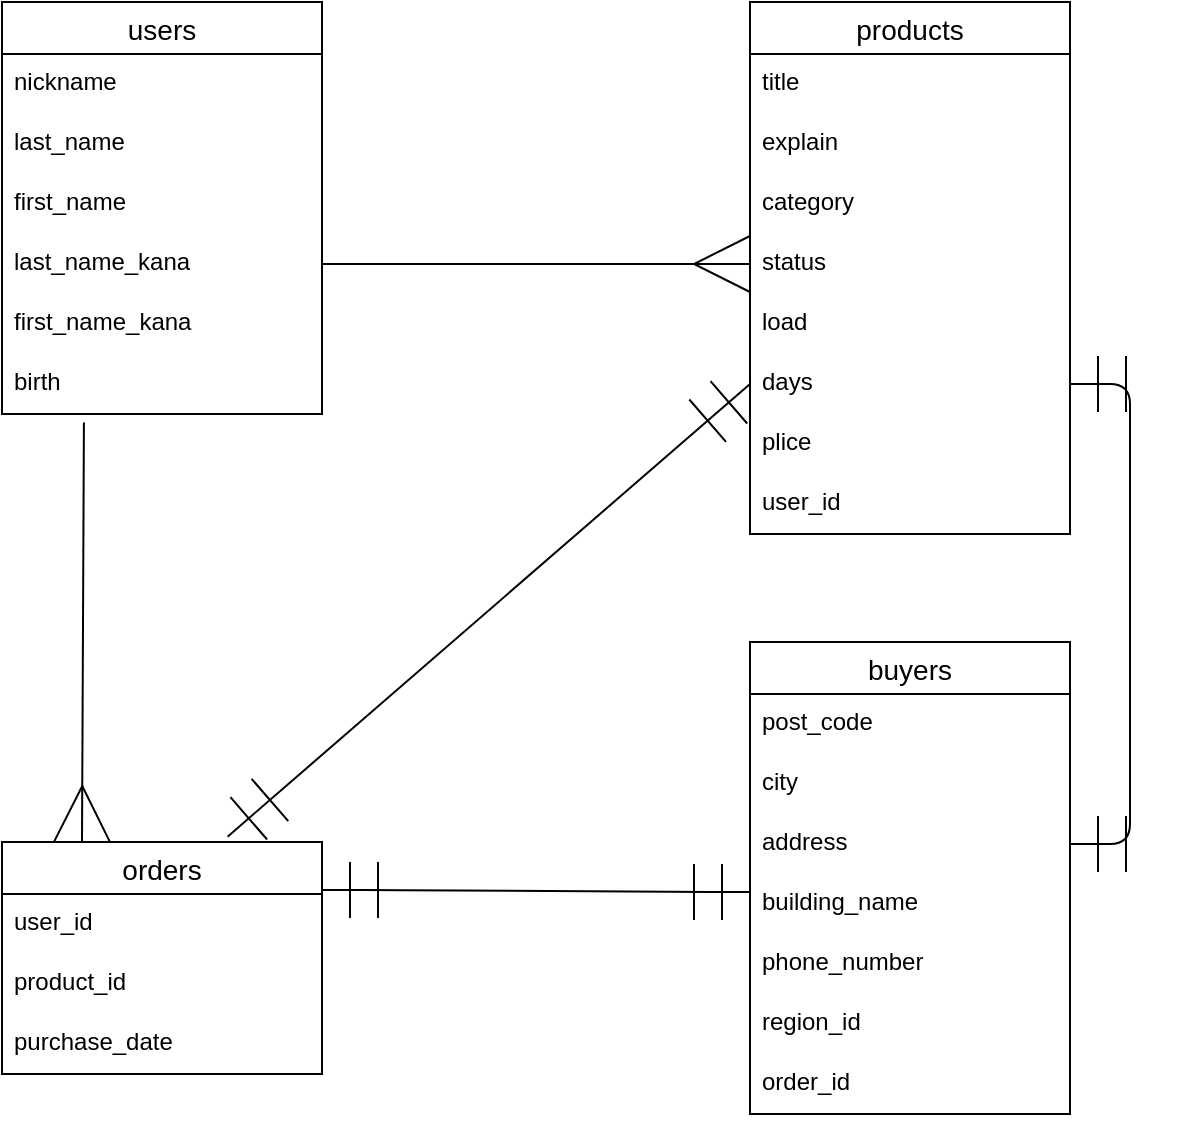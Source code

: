 <mxfile>
    <diagram id="KnnEgJId62cbDs5A97el" name="ページ1">
        <mxGraphModel dx="779" dy="565" grid="1" gridSize="10" guides="1" tooltips="1" connect="1" arrows="1" fold="1" page="1" pageScale="1" pageWidth="827" pageHeight="1169" math="0" shadow="0">
            <root>
                <mxCell id="0"/>
                <mxCell id="1" parent="0"/>
                <mxCell id="SVZWktbyEkinA71MObhV-14" value="users" style="swimlane;fontStyle=0;childLayout=stackLayout;horizontal=1;startSize=26;horizontalStack=0;resizeParent=1;resizeParentMax=0;resizeLast=0;collapsible=1;marginBottom=0;align=center;fontSize=14;" vertex="1" parent="1">
                    <mxGeometry x="40" y="40" width="160" height="206" as="geometry"/>
                </mxCell>
                <mxCell id="SVZWktbyEkinA71MObhV-21" value="nickname" style="text;strokeColor=none;fillColor=none;spacingLeft=4;spacingRight=4;overflow=hidden;rotatable=0;points=[[0,0.5],[1,0.5]];portConstraint=eastwest;fontSize=12;" vertex="1" parent="SVZWktbyEkinA71MObhV-14">
                    <mxGeometry y="26" width="160" height="30" as="geometry"/>
                </mxCell>
                <mxCell id="SVZWktbyEkinA71MObhV-15" value="last_name" style="text;strokeColor=none;fillColor=none;spacingLeft=4;spacingRight=4;overflow=hidden;rotatable=0;points=[[0,0.5],[1,0.5]];portConstraint=eastwest;fontSize=12;" vertex="1" parent="SVZWktbyEkinA71MObhV-14">
                    <mxGeometry y="56" width="160" height="30" as="geometry"/>
                </mxCell>
                <mxCell id="SVZWktbyEkinA71MObhV-16" value="first_name" style="text;strokeColor=none;fillColor=none;spacingLeft=4;spacingRight=4;overflow=hidden;rotatable=0;points=[[0,0.5],[1,0.5]];portConstraint=eastwest;fontSize=12;" vertex="1" parent="SVZWktbyEkinA71MObhV-14">
                    <mxGeometry y="86" width="160" height="30" as="geometry"/>
                </mxCell>
                <mxCell id="SVZWktbyEkinA71MObhV-17" value="last_name_kana" style="text;strokeColor=none;fillColor=none;spacingLeft=4;spacingRight=4;overflow=hidden;rotatable=0;points=[[0,0.5],[1,0.5]];portConstraint=eastwest;fontSize=12;" vertex="1" parent="SVZWktbyEkinA71MObhV-14">
                    <mxGeometry y="116" width="160" height="30" as="geometry"/>
                </mxCell>
                <mxCell id="SVZWktbyEkinA71MObhV-19" value="first_name_kana" style="text;strokeColor=none;fillColor=none;spacingLeft=4;spacingRight=4;overflow=hidden;rotatable=0;points=[[0,0.5],[1,0.5]];portConstraint=eastwest;fontSize=12;" vertex="1" parent="SVZWktbyEkinA71MObhV-14">
                    <mxGeometry y="146" width="160" height="30" as="geometry"/>
                </mxCell>
                <mxCell id="SVZWktbyEkinA71MObhV-20" value="birth" style="text;strokeColor=none;fillColor=none;spacingLeft=4;spacingRight=4;overflow=hidden;rotatable=0;points=[[0,0.5],[1,0.5]];portConstraint=eastwest;fontSize=12;" vertex="1" parent="SVZWktbyEkinA71MObhV-14">
                    <mxGeometry y="176" width="160" height="30" as="geometry"/>
                </mxCell>
                <mxCell id="SVZWktbyEkinA71MObhV-22" value="products" style="swimlane;fontStyle=0;childLayout=stackLayout;horizontal=1;startSize=26;horizontalStack=0;resizeParent=1;resizeParentMax=0;resizeLast=0;collapsible=1;marginBottom=0;align=center;fontSize=14;" vertex="1" parent="1">
                    <mxGeometry x="414" y="40" width="160" height="266" as="geometry"/>
                </mxCell>
                <mxCell id="SVZWktbyEkinA71MObhV-23" value="title" style="text;strokeColor=none;fillColor=none;spacingLeft=4;spacingRight=4;overflow=hidden;rotatable=0;points=[[0,0.5],[1,0.5]];portConstraint=eastwest;fontSize=12;" vertex="1" parent="SVZWktbyEkinA71MObhV-22">
                    <mxGeometry y="26" width="160" height="30" as="geometry"/>
                </mxCell>
                <mxCell id="SVZWktbyEkinA71MObhV-24" value="explain" style="text;strokeColor=none;fillColor=none;spacingLeft=4;spacingRight=4;overflow=hidden;rotatable=0;points=[[0,0.5],[1,0.5]];portConstraint=eastwest;fontSize=12;" vertex="1" parent="SVZWktbyEkinA71MObhV-22">
                    <mxGeometry y="56" width="160" height="30" as="geometry"/>
                </mxCell>
                <mxCell id="SVZWktbyEkinA71MObhV-27" value="category" style="text;strokeColor=none;fillColor=none;spacingLeft=4;spacingRight=4;overflow=hidden;rotatable=0;points=[[0,0.5],[1,0.5]];portConstraint=eastwest;fontSize=12;" vertex="1" parent="SVZWktbyEkinA71MObhV-22">
                    <mxGeometry y="86" width="160" height="30" as="geometry"/>
                </mxCell>
                <mxCell id="SVZWktbyEkinA71MObhV-28" value="status" style="text;strokeColor=none;fillColor=none;spacingLeft=4;spacingRight=4;overflow=hidden;rotatable=0;points=[[0,0.5],[1,0.5]];portConstraint=eastwest;fontSize=12;" vertex="1" parent="SVZWktbyEkinA71MObhV-22">
                    <mxGeometry y="116" width="160" height="30" as="geometry"/>
                </mxCell>
                <mxCell id="SVZWktbyEkinA71MObhV-29" value="load" style="text;strokeColor=none;fillColor=none;spacingLeft=4;spacingRight=4;overflow=hidden;rotatable=0;points=[[0,0.5],[1,0.5]];portConstraint=eastwest;fontSize=12;" vertex="1" parent="SVZWktbyEkinA71MObhV-22">
                    <mxGeometry y="146" width="160" height="30" as="geometry"/>
                </mxCell>
                <mxCell id="SVZWktbyEkinA71MObhV-30" value="days" style="text;strokeColor=none;fillColor=none;spacingLeft=4;spacingRight=4;overflow=hidden;rotatable=0;points=[[0,0.5],[1,0.5]];portConstraint=eastwest;fontSize=12;" vertex="1" parent="SVZWktbyEkinA71MObhV-22">
                    <mxGeometry y="176" width="160" height="30" as="geometry"/>
                </mxCell>
                <mxCell id="SVZWktbyEkinA71MObhV-31" value="plice" style="text;strokeColor=none;fillColor=none;spacingLeft=4;spacingRight=4;overflow=hidden;rotatable=0;points=[[0,0.5],[1,0.5]];portConstraint=eastwest;fontSize=12;" vertex="1" parent="SVZWktbyEkinA71MObhV-22">
                    <mxGeometry y="206" width="160" height="30" as="geometry"/>
                </mxCell>
                <mxCell id="SVZWktbyEkinA71MObhV-25" value="user_id" style="text;strokeColor=none;fillColor=none;spacingLeft=4;spacingRight=4;overflow=hidden;rotatable=0;points=[[0,0.5],[1,0.5]];portConstraint=eastwest;fontSize=12;" vertex="1" parent="SVZWktbyEkinA71MObhV-22">
                    <mxGeometry y="236" width="160" height="30" as="geometry"/>
                </mxCell>
                <mxCell id="SVZWktbyEkinA71MObhV-32" value="orders" style="swimlane;fontStyle=0;childLayout=stackLayout;horizontal=1;startSize=26;horizontalStack=0;resizeParent=1;resizeParentMax=0;resizeLast=0;collapsible=1;marginBottom=0;align=center;fontSize=14;" vertex="1" parent="1">
                    <mxGeometry x="40" y="460" width="160" height="116" as="geometry"/>
                </mxCell>
                <mxCell id="SVZWktbyEkinA71MObhV-33" value="user_id" style="text;strokeColor=none;fillColor=none;spacingLeft=4;spacingRight=4;overflow=hidden;rotatable=0;points=[[0,0.5],[1,0.5]];portConstraint=eastwest;fontSize=12;" vertex="1" parent="SVZWktbyEkinA71MObhV-32">
                    <mxGeometry y="26" width="160" height="30" as="geometry"/>
                </mxCell>
                <mxCell id="SVZWktbyEkinA71MObhV-34" value="product_id" style="text;strokeColor=none;fillColor=none;spacingLeft=4;spacingRight=4;overflow=hidden;rotatable=0;points=[[0,0.5],[1,0.5]];portConstraint=eastwest;fontSize=12;" vertex="1" parent="SVZWktbyEkinA71MObhV-32">
                    <mxGeometry y="56" width="160" height="30" as="geometry"/>
                </mxCell>
                <mxCell id="SVZWktbyEkinA71MObhV-35" value="purchase_date" style="text;strokeColor=none;fillColor=none;spacingLeft=4;spacingRight=4;overflow=hidden;rotatable=0;points=[[0,0.5],[1,0.5]];portConstraint=eastwest;fontSize=12;" vertex="1" parent="SVZWktbyEkinA71MObhV-32">
                    <mxGeometry y="86" width="160" height="30" as="geometry"/>
                </mxCell>
                <mxCell id="SVZWktbyEkinA71MObhV-36" value="buyers" style="swimlane;fontStyle=0;childLayout=stackLayout;horizontal=1;startSize=26;horizontalStack=0;resizeParent=1;resizeParentMax=0;resizeLast=0;collapsible=1;marginBottom=0;align=center;fontSize=14;" vertex="1" parent="1">
                    <mxGeometry x="414" y="360" width="160" height="236" as="geometry"/>
                </mxCell>
                <mxCell id="SVZWktbyEkinA71MObhV-37" value="post_code" style="text;strokeColor=none;fillColor=none;spacingLeft=4;spacingRight=4;overflow=hidden;rotatable=0;points=[[0,0.5],[1,0.5]];portConstraint=eastwest;fontSize=12;" vertex="1" parent="SVZWktbyEkinA71MObhV-36">
                    <mxGeometry y="26" width="160" height="30" as="geometry"/>
                </mxCell>
                <mxCell id="SVZWktbyEkinA71MObhV-38" value="city" style="text;strokeColor=none;fillColor=none;spacingLeft=4;spacingRight=4;overflow=hidden;rotatable=0;points=[[0,0.5],[1,0.5]];portConstraint=eastwest;fontSize=12;" vertex="1" parent="SVZWktbyEkinA71MObhV-36">
                    <mxGeometry y="56" width="160" height="30" as="geometry"/>
                </mxCell>
                <mxCell id="SVZWktbyEkinA71MObhV-41" value="address" style="text;strokeColor=none;fillColor=none;spacingLeft=4;spacingRight=4;overflow=hidden;rotatable=0;points=[[0,0.5],[1,0.5]];portConstraint=eastwest;fontSize=12;" vertex="1" parent="SVZWktbyEkinA71MObhV-36">
                    <mxGeometry y="86" width="160" height="30" as="geometry"/>
                </mxCell>
                <mxCell id="SVZWktbyEkinA71MObhV-42" value="building_name" style="text;strokeColor=none;fillColor=none;spacingLeft=4;spacingRight=4;overflow=hidden;rotatable=0;points=[[0,0.5],[1,0.5]];portConstraint=eastwest;fontSize=12;" vertex="1" parent="SVZWktbyEkinA71MObhV-36">
                    <mxGeometry y="116" width="160" height="30" as="geometry"/>
                </mxCell>
                <mxCell id="SVZWktbyEkinA71MObhV-40" value="phone_number" style="text;strokeColor=none;fillColor=none;spacingLeft=4;spacingRight=4;overflow=hidden;rotatable=0;points=[[0,0.5],[1,0.5]];portConstraint=eastwest;fontSize=12;" vertex="1" parent="SVZWktbyEkinA71MObhV-36">
                    <mxGeometry y="146" width="160" height="30" as="geometry"/>
                </mxCell>
                <mxCell id="SVZWktbyEkinA71MObhV-43" value="region_id" style="text;strokeColor=none;fillColor=none;spacingLeft=4;spacingRight=4;overflow=hidden;rotatable=0;points=[[0,0.5],[1,0.5]];portConstraint=eastwest;fontSize=12;" vertex="1" parent="SVZWktbyEkinA71MObhV-36">
                    <mxGeometry y="176" width="160" height="30" as="geometry"/>
                </mxCell>
                <mxCell id="SVZWktbyEkinA71MObhV-39" value="order_id" style="text;strokeColor=none;fillColor=none;spacingLeft=4;spacingRight=4;overflow=hidden;rotatable=0;points=[[0,0.5],[1,0.5]];portConstraint=eastwest;fontSize=12;" vertex="1" parent="SVZWktbyEkinA71MObhV-36">
                    <mxGeometry y="206" width="160" height="30" as="geometry"/>
                </mxCell>
                <mxCell id="SVZWktbyEkinA71MObhV-55" value="" style="edgeStyle=entityRelationEdgeStyle;fontSize=12;html=1;endArrow=ERmandOne;startArrow=ERmandOne;strokeWidth=1;endSize=26;jumpSize=0;entryX=0;entryY=0.5;entryDx=0;entryDy=0;startSize=26;" edge="1" parent="1">
                    <mxGeometry width="100" height="100" relative="1" as="geometry">
                        <mxPoint x="200" y="484" as="sourcePoint"/>
                        <mxPoint x="414" y="485" as="targetPoint"/>
                    </mxGeometry>
                </mxCell>
                <mxCell id="SVZWktbyEkinA71MObhV-56" value="" style="edgeStyle=entityRelationEdgeStyle;fontSize=12;html=1;endArrow=ERmandOne;startArrow=ERmandOne;strokeWidth=1;startSize=26;endSize=26;jumpStyle=line;jumpSize=1;exitX=1;exitY=0.5;exitDx=0;exitDy=0;entryX=1;entryY=0.5;entryDx=0;entryDy=0;" edge="1" parent="1" source="SVZWktbyEkinA71MObhV-41" target="SVZWktbyEkinA71MObhV-30">
                    <mxGeometry width="100" height="100" relative="1" as="geometry">
                        <mxPoint x="320" y="390" as="sourcePoint"/>
                        <mxPoint x="470" y="310" as="targetPoint"/>
                    </mxGeometry>
                </mxCell>
                <mxCell id="SVZWktbyEkinA71MObhV-60" style="edgeStyle=none;jumpStyle=line;jumpSize=1;html=1;exitX=1;exitY=0.5;exitDx=0;exitDy=0;strokeWidth=1;endArrow=ERmany;endFill=0;startSize=26;endSize=26;" edge="1" parent="1" source="SVZWktbyEkinA71MObhV-17" target="SVZWktbyEkinA71MObhV-28">
                    <mxGeometry relative="1" as="geometry"/>
                </mxCell>
                <mxCell id="SVZWktbyEkinA71MObhV-61" style="edgeStyle=none;jumpStyle=line;jumpSize=1;html=1;exitX=0;exitY=0.5;exitDx=0;exitDy=0;entryX=0.705;entryY=-0.023;entryDx=0;entryDy=0;strokeWidth=1;endArrow=ERmandOne;endFill=0;startSize=26;endSize=26;startArrow=ERmandOne;startFill=0;entryPerimeter=0;" edge="1" parent="1" source="SVZWktbyEkinA71MObhV-30" target="SVZWktbyEkinA71MObhV-32">
                    <mxGeometry relative="1" as="geometry"/>
                </mxCell>
                <mxCell id="SVZWktbyEkinA71MObhV-62" style="edgeStyle=none;jumpStyle=line;jumpSize=1;html=1;exitX=0.256;exitY=1.143;exitDx=0;exitDy=0;entryX=0.25;entryY=0;entryDx=0;entryDy=0;strokeWidth=1;endArrow=ERmany;endFill=0;startSize=26;endSize=26;exitPerimeter=0;" edge="1" parent="1" source="SVZWktbyEkinA71MObhV-20" target="SVZWktbyEkinA71MObhV-32">
                    <mxGeometry relative="1" as="geometry"/>
                </mxCell>
            </root>
        </mxGraphModel>
    </diagram>
</mxfile>